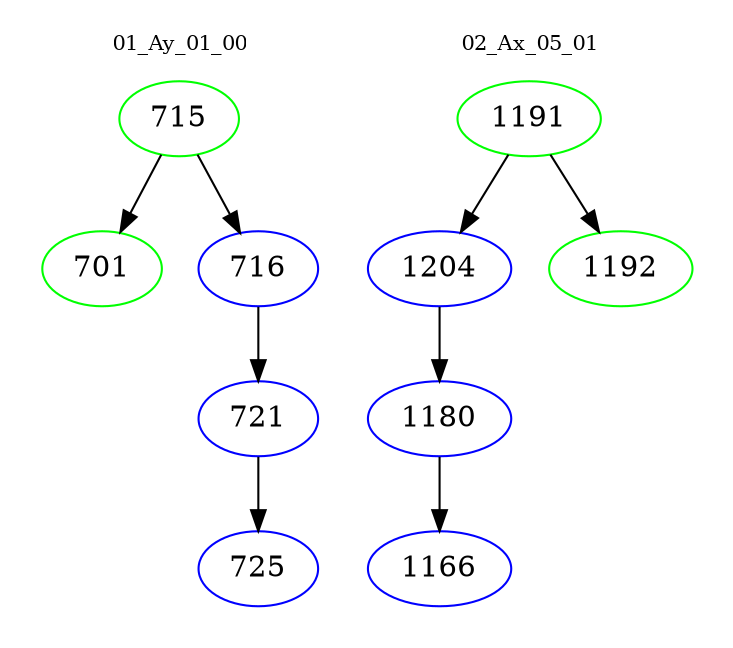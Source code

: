 digraph{
subgraph cluster_0 {
color = white
label = "01_Ay_01_00";
fontsize=10;
T0_715 [label="715", color="green"]
T0_715 -> T0_701 [color="black"]
T0_701 [label="701", color="green"]
T0_715 -> T0_716 [color="black"]
T0_716 [label="716", color="blue"]
T0_716 -> T0_721 [color="black"]
T0_721 [label="721", color="blue"]
T0_721 -> T0_725 [color="black"]
T0_725 [label="725", color="blue"]
}
subgraph cluster_1 {
color = white
label = "02_Ax_05_01";
fontsize=10;
T1_1191 [label="1191", color="green"]
T1_1191 -> T1_1204 [color="black"]
T1_1204 [label="1204", color="blue"]
T1_1204 -> T1_1180 [color="black"]
T1_1180 [label="1180", color="blue"]
T1_1180 -> T1_1166 [color="black"]
T1_1166 [label="1166", color="blue"]
T1_1191 -> T1_1192 [color="black"]
T1_1192 [label="1192", color="green"]
}
}
